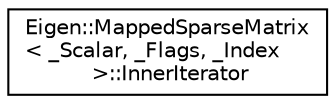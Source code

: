 digraph "Graphical Class Hierarchy"
{
  edge [fontname="Helvetica",fontsize="10",labelfontname="Helvetica",labelfontsize="10"];
  node [fontname="Helvetica",fontsize="10",shape=record];
  rankdir="LR";
  Node1 [label="Eigen::MappedSparseMatrix\l\< _Scalar, _Flags, _Index\l \>::InnerIterator",height=0.2,width=0.4,color="black", fillcolor="white", style="filled",URL="$class_eigen_1_1_mapped_sparse_matrix_1_1_inner_iterator.html"];
}
